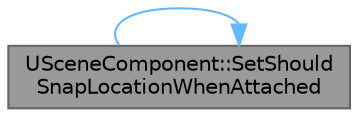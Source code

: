 digraph "USceneComponent::SetShouldSnapLocationWhenAttached"
{
 // INTERACTIVE_SVG=YES
 // LATEX_PDF_SIZE
  bgcolor="transparent";
  edge [fontname=Helvetica,fontsize=10,labelfontname=Helvetica,labelfontsize=10];
  node [fontname=Helvetica,fontsize=10,shape=box,height=0.2,width=0.4];
  rankdir="LR";
  Node1 [id="Node000001",label="USceneComponent::SetShould\lSnapLocationWhenAttached",height=0.2,width=0.4,color="gray40", fillcolor="grey60", style="filled", fontcolor="black",tooltip="Sets bShouldSnapLocationWhenAttached, push model aware."];
  Node1 -> Node1 [id="edge1_Node000001_Node000001",color="steelblue1",style="solid",tooltip=" "];
}
